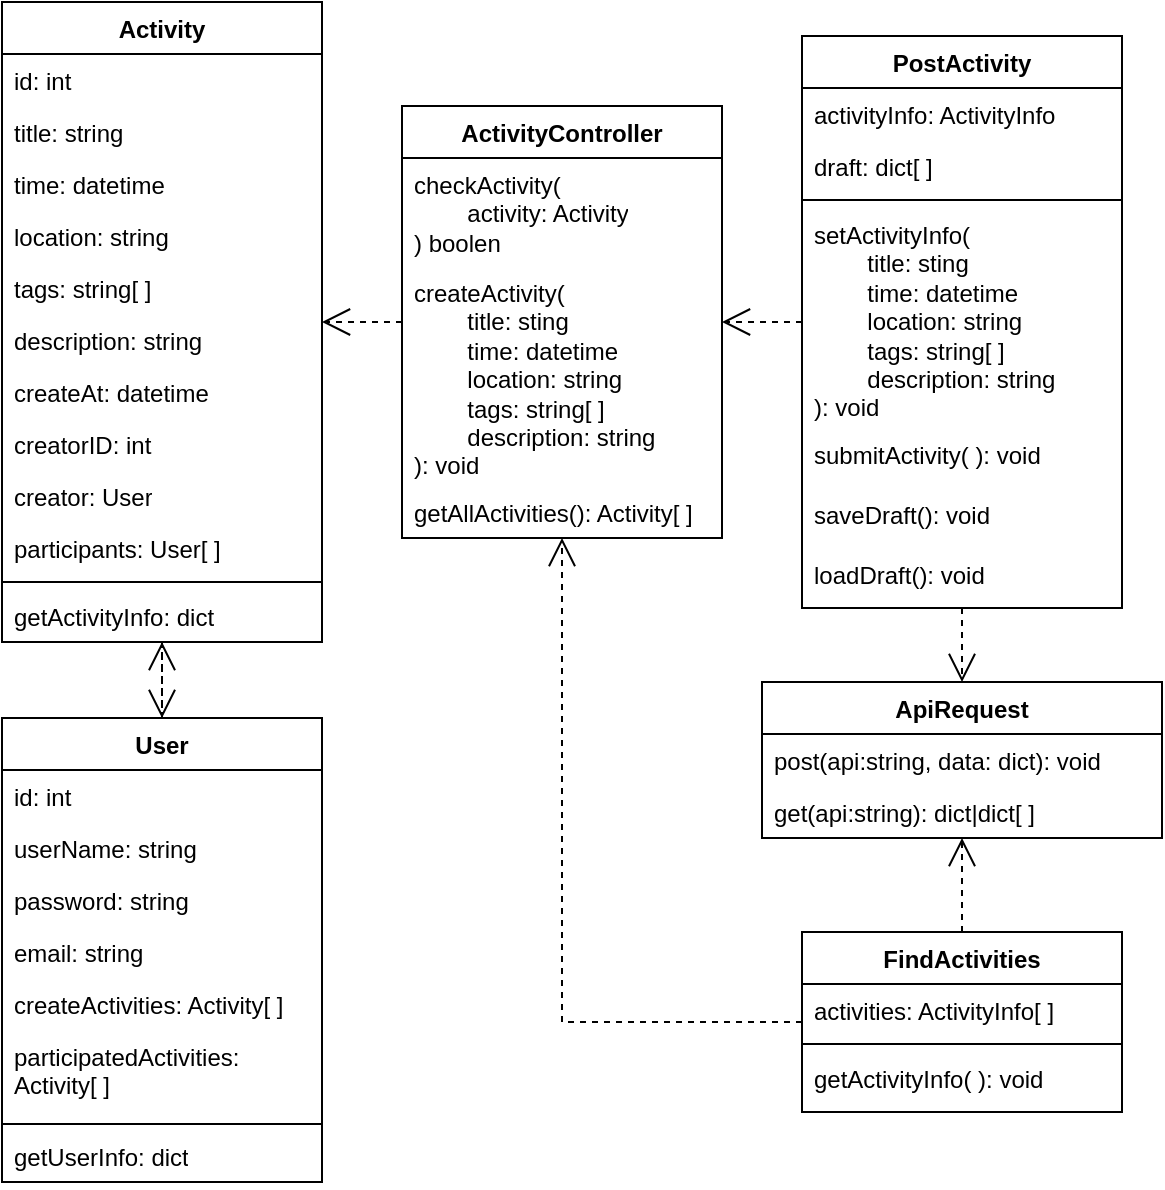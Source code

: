 <mxfile version="26.2.8">
  <diagram id="C5RBs43oDa-KdzZeNtuy" name="Page-1">
    <mxGraphModel dx="1207" dy="773" grid="1" gridSize="10" guides="1" tooltips="1" connect="1" arrows="1" fold="1" page="1" pageScale="1" pageWidth="827" pageHeight="1169" math="0" shadow="0">
      <root>
        <mxCell id="WIyWlLk6GJQsqaUBKTNV-0" />
        <mxCell id="WIyWlLk6GJQsqaUBKTNV-1" parent="WIyWlLk6GJQsqaUBKTNV-0" />
        <mxCell id="l9Jya-aFv6PUSe8ya6FH-0" value="Activity" style="swimlane;fontStyle=1;align=center;verticalAlign=top;childLayout=stackLayout;horizontal=1;startSize=26;horizontalStack=0;resizeParent=1;resizeParentMax=0;resizeLast=0;collapsible=1;marginBottom=0;whiteSpace=wrap;html=1;" parent="WIyWlLk6GJQsqaUBKTNV-1" vertex="1">
          <mxGeometry x="120" y="80" width="160" height="320" as="geometry" />
        </mxCell>
        <mxCell id="uRLzPVLPBDJGB12DqFMD-22" value="id: int" style="text;strokeColor=none;fillColor=none;align=left;verticalAlign=top;spacingLeft=4;spacingRight=4;overflow=hidden;rotatable=0;points=[[0,0.5],[1,0.5]];portConstraint=eastwest;whiteSpace=wrap;html=1;" parent="l9Jya-aFv6PUSe8ya6FH-0" vertex="1">
          <mxGeometry y="26" width="160" height="26" as="geometry" />
        </mxCell>
        <mxCell id="l9Jya-aFv6PUSe8ya6FH-8" value="title: string" style="text;strokeColor=none;fillColor=none;align=left;verticalAlign=top;spacingLeft=4;spacingRight=4;overflow=hidden;rotatable=0;points=[[0,0.5],[1,0.5]];portConstraint=eastwest;whiteSpace=wrap;html=1;" parent="l9Jya-aFv6PUSe8ya6FH-0" vertex="1">
          <mxGeometry y="52" width="160" height="26" as="geometry" />
        </mxCell>
        <mxCell id="l9Jya-aFv6PUSe8ya6FH-1" value="time: datetime" style="text;strokeColor=none;fillColor=none;align=left;verticalAlign=top;spacingLeft=4;spacingRight=4;overflow=hidden;rotatable=0;points=[[0,0.5],[1,0.5]];portConstraint=eastwest;whiteSpace=wrap;html=1;" parent="l9Jya-aFv6PUSe8ya6FH-0" vertex="1">
          <mxGeometry y="78" width="160" height="26" as="geometry" />
        </mxCell>
        <mxCell id="l9Jya-aFv6PUSe8ya6FH-9" value="location: string" style="text;strokeColor=none;fillColor=none;align=left;verticalAlign=top;spacingLeft=4;spacingRight=4;overflow=hidden;rotatable=0;points=[[0,0.5],[1,0.5]];portConstraint=eastwest;whiteSpace=wrap;html=1;" parent="l9Jya-aFv6PUSe8ya6FH-0" vertex="1">
          <mxGeometry y="104" width="160" height="26" as="geometry" />
        </mxCell>
        <mxCell id="l9Jya-aFv6PUSe8ya6FH-10" value="tags: string[ ]" style="text;strokeColor=none;fillColor=none;align=left;verticalAlign=top;spacingLeft=4;spacingRight=4;overflow=hidden;rotatable=0;points=[[0,0.5],[1,0.5]];portConstraint=eastwest;whiteSpace=wrap;html=1;" parent="l9Jya-aFv6PUSe8ya6FH-0" vertex="1">
          <mxGeometry y="130" width="160" height="26" as="geometry" />
        </mxCell>
        <mxCell id="l9Jya-aFv6PUSe8ya6FH-11" value="description: string" style="text;strokeColor=none;fillColor=none;align=left;verticalAlign=top;spacingLeft=4;spacingRight=4;overflow=hidden;rotatable=0;points=[[0,0.5],[1,0.5]];portConstraint=eastwest;whiteSpace=wrap;html=1;" parent="l9Jya-aFv6PUSe8ya6FH-0" vertex="1">
          <mxGeometry y="156" width="160" height="26" as="geometry" />
        </mxCell>
        <mxCell id="uRLzPVLPBDJGB12DqFMD-9" value="createAt: datetime" style="text;strokeColor=none;fillColor=none;align=left;verticalAlign=top;spacingLeft=4;spacingRight=4;overflow=hidden;rotatable=0;points=[[0,0.5],[1,0.5]];portConstraint=eastwest;whiteSpace=wrap;html=1;" parent="l9Jya-aFv6PUSe8ya6FH-0" vertex="1">
          <mxGeometry y="182" width="160" height="26" as="geometry" />
        </mxCell>
        <mxCell id="B1cffZUXdoedIkwG8ZlD-0" value="creatorID: int" style="text;strokeColor=none;fillColor=none;align=left;verticalAlign=top;spacingLeft=4;spacingRight=4;overflow=hidden;rotatable=0;points=[[0,0.5],[1,0.5]];portConstraint=eastwest;whiteSpace=wrap;html=1;" vertex="1" parent="l9Jya-aFv6PUSe8ya6FH-0">
          <mxGeometry y="208" width="160" height="26" as="geometry" />
        </mxCell>
        <mxCell id="l9Jya-aFv6PUSe8ya6FH-12" value="creator: User" style="text;strokeColor=none;fillColor=none;align=left;verticalAlign=top;spacingLeft=4;spacingRight=4;overflow=hidden;rotatable=0;points=[[0,0.5],[1,0.5]];portConstraint=eastwest;whiteSpace=wrap;html=1;" parent="l9Jya-aFv6PUSe8ya6FH-0" vertex="1">
          <mxGeometry y="234" width="160" height="26" as="geometry" />
        </mxCell>
        <mxCell id="l9Jya-aFv6PUSe8ya6FH-13" value="participants: User[ ]" style="text;strokeColor=none;fillColor=none;align=left;verticalAlign=top;spacingLeft=4;spacingRight=4;overflow=hidden;rotatable=0;points=[[0,0.5],[1,0.5]];portConstraint=eastwest;whiteSpace=wrap;html=1;" parent="l9Jya-aFv6PUSe8ya6FH-0" vertex="1">
          <mxGeometry y="260" width="160" height="26" as="geometry" />
        </mxCell>
        <mxCell id="B1cffZUXdoedIkwG8ZlD-13" value="" style="line;strokeWidth=1;fillColor=none;align=left;verticalAlign=middle;spacingTop=-1;spacingLeft=3;spacingRight=3;rotatable=0;labelPosition=right;points=[];portConstraint=eastwest;strokeColor=inherit;" vertex="1" parent="l9Jya-aFv6PUSe8ya6FH-0">
          <mxGeometry y="286" width="160" height="8" as="geometry" />
        </mxCell>
        <mxCell id="B1cffZUXdoedIkwG8ZlD-14" value="getActivityInfo: dict" style="text;strokeColor=none;fillColor=none;align=left;verticalAlign=top;spacingLeft=4;spacingRight=4;overflow=hidden;rotatable=0;points=[[0,0.5],[1,0.5]];portConstraint=eastwest;whiteSpace=wrap;html=1;" vertex="1" parent="l9Jya-aFv6PUSe8ya6FH-0">
          <mxGeometry y="294" width="160" height="26" as="geometry" />
        </mxCell>
        <mxCell id="l9Jya-aFv6PUSe8ya6FH-14" value="User" style="swimlane;fontStyle=1;align=center;verticalAlign=top;childLayout=stackLayout;horizontal=1;startSize=26;horizontalStack=0;resizeParent=1;resizeParentMax=0;resizeLast=0;collapsible=1;marginBottom=0;whiteSpace=wrap;html=1;" parent="WIyWlLk6GJQsqaUBKTNV-1" vertex="1">
          <mxGeometry x="120" y="438" width="160" height="232" as="geometry" />
        </mxCell>
        <mxCell id="uRLzPVLPBDJGB12DqFMD-29" value="id: int" style="text;strokeColor=none;fillColor=none;align=left;verticalAlign=top;spacingLeft=4;spacingRight=4;overflow=hidden;rotatable=0;points=[[0,0.5],[1,0.5]];portConstraint=eastwest;whiteSpace=wrap;html=1;" parent="l9Jya-aFv6PUSe8ya6FH-14" vertex="1">
          <mxGeometry y="26" width="160" height="26" as="geometry" />
        </mxCell>
        <mxCell id="l9Jya-aFv6PUSe8ya6FH-15" value="userName: string" style="text;strokeColor=none;fillColor=none;align=left;verticalAlign=top;spacingLeft=4;spacingRight=4;overflow=hidden;rotatable=0;points=[[0,0.5],[1,0.5]];portConstraint=eastwest;whiteSpace=wrap;html=1;" parent="l9Jya-aFv6PUSe8ya6FH-14" vertex="1">
          <mxGeometry y="52" width="160" height="26" as="geometry" />
        </mxCell>
        <mxCell id="l9Jya-aFv6PUSe8ya6FH-16" value="password: string" style="text;strokeColor=none;fillColor=none;align=left;verticalAlign=top;spacingLeft=4;spacingRight=4;overflow=hidden;rotatable=0;points=[[0,0.5],[1,0.5]];portConstraint=eastwest;whiteSpace=wrap;html=1;" parent="l9Jya-aFv6PUSe8ya6FH-14" vertex="1">
          <mxGeometry y="78" width="160" height="26" as="geometry" />
        </mxCell>
        <mxCell id="l9Jya-aFv6PUSe8ya6FH-17" value="email: string" style="text;strokeColor=none;fillColor=none;align=left;verticalAlign=top;spacingLeft=4;spacingRight=4;overflow=hidden;rotatable=0;points=[[0,0.5],[1,0.5]];portConstraint=eastwest;whiteSpace=wrap;html=1;" parent="l9Jya-aFv6PUSe8ya6FH-14" vertex="1">
          <mxGeometry y="104" width="160" height="26" as="geometry" />
        </mxCell>
        <mxCell id="l9Jya-aFv6PUSe8ya6FH-19" value="createActivities: Activity[ ]" style="text;strokeColor=none;fillColor=none;align=left;verticalAlign=top;spacingLeft=4;spacingRight=4;overflow=hidden;rotatable=0;points=[[0,0.5],[1,0.5]];portConstraint=eastwest;whiteSpace=wrap;html=1;" parent="l9Jya-aFv6PUSe8ya6FH-14" vertex="1">
          <mxGeometry y="130" width="160" height="26" as="geometry" />
        </mxCell>
        <mxCell id="l9Jya-aFv6PUSe8ya6FH-18" value="participatedActivities: Activity[ ]" style="text;strokeColor=none;fillColor=none;align=left;verticalAlign=top;spacingLeft=4;spacingRight=4;overflow=hidden;rotatable=0;points=[[0,0.5],[1,0.5]];portConstraint=eastwest;whiteSpace=wrap;html=1;" parent="l9Jya-aFv6PUSe8ya6FH-14" vertex="1">
          <mxGeometry y="156" width="160" height="44" as="geometry" />
        </mxCell>
        <mxCell id="B1cffZUXdoedIkwG8ZlD-15" value="" style="line;strokeWidth=1;fillColor=none;align=left;verticalAlign=middle;spacingTop=-1;spacingLeft=3;spacingRight=3;rotatable=0;labelPosition=right;points=[];portConstraint=eastwest;strokeColor=inherit;" vertex="1" parent="l9Jya-aFv6PUSe8ya6FH-14">
          <mxGeometry y="200" width="160" height="6" as="geometry" />
        </mxCell>
        <mxCell id="B1cffZUXdoedIkwG8ZlD-16" value="getUserInfo: dict" style="text;strokeColor=none;fillColor=none;align=left;verticalAlign=top;spacingLeft=4;spacingRight=4;overflow=hidden;rotatable=0;points=[[0,0.5],[1,0.5]];portConstraint=eastwest;whiteSpace=wrap;html=1;" vertex="1" parent="l9Jya-aFv6PUSe8ya6FH-14">
          <mxGeometry y="206" width="160" height="26" as="geometry" />
        </mxCell>
        <mxCell id="uRLzPVLPBDJGB12DqFMD-4" value="ActivityController" style="swimlane;fontStyle=1;align=center;verticalAlign=top;childLayout=stackLayout;horizontal=1;startSize=26;horizontalStack=0;resizeParent=1;resizeParentMax=0;resizeLast=0;collapsible=1;marginBottom=0;whiteSpace=wrap;html=1;" parent="WIyWlLk6GJQsqaUBKTNV-1" vertex="1">
          <mxGeometry x="320" y="132" width="160" height="216" as="geometry" />
        </mxCell>
        <mxCell id="B1cffZUXdoedIkwG8ZlD-46" value="checkActivity(&lt;div&gt;&lt;span style=&quot;white-space: pre;&quot;&gt;&#x9;&lt;/span&gt;activity: Activity&lt;/div&gt;&lt;div&gt;) boolen&lt;/div&gt;" style="text;strokeColor=none;fillColor=none;align=left;verticalAlign=top;spacingLeft=4;spacingRight=4;overflow=hidden;rotatable=0;points=[[0,0.5],[1,0.5]];portConstraint=eastwest;whiteSpace=wrap;html=1;" vertex="1" parent="uRLzPVLPBDJGB12DqFMD-4">
          <mxGeometry y="26" width="160" height="54" as="geometry" />
        </mxCell>
        <mxCell id="uRLzPVLPBDJGB12DqFMD-7" value="createActivity(&lt;div&gt;&lt;span style=&quot;white-space: pre;&quot;&gt;&#x9;&lt;/span&gt;title: sting&lt;br&gt;&lt;/div&gt;&lt;div&gt;&lt;span style=&quot;white-space: pre;&quot;&gt;&#x9;&lt;/span&gt;time: datetime&lt;br&gt;&lt;/div&gt;&lt;div&gt;&lt;span style=&quot;white-space: pre;&quot;&gt;&#x9;&lt;/span&gt;location: string&lt;br&gt;&lt;/div&gt;&lt;div&gt;&lt;span style=&quot;white-space: pre;&quot;&gt;&#x9;&lt;/span&gt;tags: string[ ]&lt;br&gt;&lt;/div&gt;&lt;div&gt;&lt;span style=&quot;white-space: pre;&quot;&gt;&#x9;&lt;/span&gt;description: string&lt;/div&gt;&lt;div&gt;): void&lt;/div&gt;" style="text;strokeColor=none;fillColor=none;align=left;verticalAlign=top;spacingLeft=4;spacingRight=4;overflow=hidden;rotatable=0;points=[[0,0.5],[1,0.5]];portConstraint=eastwest;whiteSpace=wrap;html=1;" parent="uRLzPVLPBDJGB12DqFMD-4" vertex="1">
          <mxGeometry y="80" width="160" height="110" as="geometry" />
        </mxCell>
        <mxCell id="uRLzPVLPBDJGB12DqFMD-8" value="getAllActivities(): Activity[ ]" style="text;strokeColor=none;fillColor=none;align=left;verticalAlign=top;spacingLeft=4;spacingRight=4;overflow=hidden;rotatable=0;points=[[0,0.5],[1,0.5]];portConstraint=eastwest;whiteSpace=wrap;html=1;" parent="uRLzPVLPBDJGB12DqFMD-4" vertex="1">
          <mxGeometry y="190" width="160" height="26" as="geometry" />
        </mxCell>
        <mxCell id="B1cffZUXdoedIkwG8ZlD-9" value="PostActivity" style="swimlane;fontStyle=1;align=center;verticalAlign=top;childLayout=stackLayout;horizontal=1;startSize=26;horizontalStack=0;resizeParent=1;resizeParentMax=0;resizeLast=0;collapsible=1;marginBottom=0;whiteSpace=wrap;html=1;" vertex="1" parent="WIyWlLk6GJQsqaUBKTNV-1">
          <mxGeometry x="520" y="97" width="160" height="286" as="geometry" />
        </mxCell>
        <mxCell id="B1cffZUXdoedIkwG8ZlD-31" value="activityInfo: ActivityInfo" style="text;strokeColor=none;fillColor=none;align=left;verticalAlign=top;spacingLeft=4;spacingRight=4;overflow=hidden;rotatable=0;points=[[0,0.5],[1,0.5]];portConstraint=eastwest;whiteSpace=wrap;html=1;" vertex="1" parent="B1cffZUXdoedIkwG8ZlD-9">
          <mxGeometry y="26" width="160" height="26" as="geometry" />
        </mxCell>
        <mxCell id="B1cffZUXdoedIkwG8ZlD-10" value="draft: dict[ ]" style="text;strokeColor=none;fillColor=none;align=left;verticalAlign=top;spacingLeft=4;spacingRight=4;overflow=hidden;rotatable=0;points=[[0,0.5],[1,0.5]];portConstraint=eastwest;whiteSpace=wrap;html=1;" vertex="1" parent="B1cffZUXdoedIkwG8ZlD-9">
          <mxGeometry y="52" width="160" height="26" as="geometry" />
        </mxCell>
        <mxCell id="B1cffZUXdoedIkwG8ZlD-11" value="" style="line;strokeWidth=1;fillColor=none;align=left;verticalAlign=middle;spacingTop=-1;spacingLeft=3;spacingRight=3;rotatable=0;labelPosition=right;points=[];portConstraint=eastwest;strokeColor=inherit;" vertex="1" parent="B1cffZUXdoedIkwG8ZlD-9">
          <mxGeometry y="78" width="160" height="8" as="geometry" />
        </mxCell>
        <mxCell id="B1cffZUXdoedIkwG8ZlD-29" value="setActivityInfo(&lt;div&gt;&lt;span style=&quot;white-space: pre;&quot;&gt;&#x9;&lt;/span&gt;title: sting&lt;br&gt;&lt;/div&gt;&lt;div&gt;&lt;span style=&quot;white-space: pre;&quot;&gt;&#x9;&lt;/span&gt;time: datetime&lt;br&gt;&lt;/div&gt;&lt;div&gt;&lt;span style=&quot;white-space: pre;&quot;&gt;&#x9;&lt;/span&gt;location: string&lt;br&gt;&lt;/div&gt;&lt;div&gt;&lt;span style=&quot;white-space: pre;&quot;&gt;&#x9;&lt;/span&gt;tags: string[ ]&lt;br&gt;&lt;/div&gt;&lt;div&gt;&lt;span style=&quot;white-space: pre;&quot;&gt;&#x9;&lt;/span&gt;description: string&lt;/div&gt;&lt;div&gt;): void&lt;/div&gt;" style="text;strokeColor=none;fillColor=none;align=left;verticalAlign=top;spacingLeft=4;spacingRight=4;overflow=hidden;rotatable=0;points=[[0,0.5],[1,0.5]];portConstraint=eastwest;whiteSpace=wrap;html=1;" vertex="1" parent="B1cffZUXdoedIkwG8ZlD-9">
          <mxGeometry y="86" width="160" height="110" as="geometry" />
        </mxCell>
        <mxCell id="B1cffZUXdoedIkwG8ZlD-24" value="submitActivity(&amp;nbsp;&lt;span style=&quot;background-color: transparent; color: light-dark(rgb(0, 0, 0), rgb(255, 255, 255));&quot;&gt;): void&lt;/span&gt;" style="text;strokeColor=none;fillColor=none;align=left;verticalAlign=top;spacingLeft=4;spacingRight=4;overflow=hidden;rotatable=0;points=[[0,0.5],[1,0.5]];portConstraint=eastwest;whiteSpace=wrap;html=1;" vertex="1" parent="B1cffZUXdoedIkwG8ZlD-9">
          <mxGeometry y="196" width="160" height="30" as="geometry" />
        </mxCell>
        <mxCell id="B1cffZUXdoedIkwG8ZlD-32" value="saveDraft(): void" style="text;strokeColor=none;fillColor=none;align=left;verticalAlign=top;spacingLeft=4;spacingRight=4;overflow=hidden;rotatable=0;points=[[0,0.5],[1,0.5]];portConstraint=eastwest;whiteSpace=wrap;html=1;" vertex="1" parent="B1cffZUXdoedIkwG8ZlD-9">
          <mxGeometry y="226" width="160" height="30" as="geometry" />
        </mxCell>
        <mxCell id="B1cffZUXdoedIkwG8ZlD-30" value="loadDraft(): void" style="text;strokeColor=none;fillColor=none;align=left;verticalAlign=top;spacingLeft=4;spacingRight=4;overflow=hidden;rotatable=0;points=[[0,0.5],[1,0.5]];portConstraint=eastwest;whiteSpace=wrap;html=1;" vertex="1" parent="B1cffZUXdoedIkwG8ZlD-9">
          <mxGeometry y="256" width="160" height="30" as="geometry" />
        </mxCell>
        <mxCell id="B1cffZUXdoedIkwG8ZlD-19" value="ApiRequest" style="swimlane;fontStyle=1;align=center;verticalAlign=top;childLayout=stackLayout;horizontal=1;startSize=26;horizontalStack=0;resizeParent=1;resizeParentMax=0;resizeLast=0;collapsible=1;marginBottom=0;whiteSpace=wrap;html=1;" vertex="1" parent="WIyWlLk6GJQsqaUBKTNV-1">
          <mxGeometry x="500" y="420" width="200" height="78" as="geometry" />
        </mxCell>
        <mxCell id="B1cffZUXdoedIkwG8ZlD-23" value="post(api:string, data: dict): void" style="text;strokeColor=none;fillColor=none;align=left;verticalAlign=top;spacingLeft=4;spacingRight=4;overflow=hidden;rotatable=0;points=[[0,0.5],[1,0.5]];portConstraint=eastwest;whiteSpace=wrap;html=1;" vertex="1" parent="B1cffZUXdoedIkwG8ZlD-19">
          <mxGeometry y="26" width="200" height="26" as="geometry" />
        </mxCell>
        <mxCell id="B1cffZUXdoedIkwG8ZlD-22" value="get(api:string): dict|dict[ ]" style="text;strokeColor=none;fillColor=none;align=left;verticalAlign=top;spacingLeft=4;spacingRight=4;overflow=hidden;rotatable=0;points=[[0,0.5],[1,0.5]];portConstraint=eastwest;whiteSpace=wrap;html=1;" vertex="1" parent="B1cffZUXdoedIkwG8ZlD-19">
          <mxGeometry y="52" width="200" height="26" as="geometry" />
        </mxCell>
        <mxCell id="B1cffZUXdoedIkwG8ZlD-25" value="FindActivities" style="swimlane;fontStyle=1;align=center;verticalAlign=top;childLayout=stackLayout;horizontal=1;startSize=26;horizontalStack=0;resizeParent=1;resizeParentMax=0;resizeLast=0;collapsible=1;marginBottom=0;whiteSpace=wrap;html=1;" vertex="1" parent="WIyWlLk6GJQsqaUBKTNV-1">
          <mxGeometry x="520" y="545" width="160" height="90" as="geometry" />
        </mxCell>
        <mxCell id="B1cffZUXdoedIkwG8ZlD-26" value="activities: ActivityInfo[ ]" style="text;strokeColor=none;fillColor=none;align=left;verticalAlign=top;spacingLeft=4;spacingRight=4;overflow=hidden;rotatable=0;points=[[0,0.5],[1,0.5]];portConstraint=eastwest;whiteSpace=wrap;html=1;" vertex="1" parent="B1cffZUXdoedIkwG8ZlD-25">
          <mxGeometry y="26" width="160" height="26" as="geometry" />
        </mxCell>
        <mxCell id="B1cffZUXdoedIkwG8ZlD-27" value="" style="line;strokeWidth=1;fillColor=none;align=left;verticalAlign=middle;spacingTop=-1;spacingLeft=3;spacingRight=3;rotatable=0;labelPosition=right;points=[];portConstraint=eastwest;strokeColor=inherit;" vertex="1" parent="B1cffZUXdoedIkwG8ZlD-25">
          <mxGeometry y="52" width="160" height="8" as="geometry" />
        </mxCell>
        <mxCell id="B1cffZUXdoedIkwG8ZlD-33" value="getActivityInfo(&amp;nbsp;&lt;span style=&quot;background-color: transparent; color: light-dark(rgb(0, 0, 0), rgb(255, 255, 255));&quot;&gt;): void&lt;/span&gt;" style="text;strokeColor=none;fillColor=none;align=left;verticalAlign=top;spacingLeft=4;spacingRight=4;overflow=hidden;rotatable=0;points=[[0,0.5],[1,0.5]];portConstraint=eastwest;whiteSpace=wrap;html=1;" vertex="1" parent="B1cffZUXdoedIkwG8ZlD-25">
          <mxGeometry y="60" width="160" height="30" as="geometry" />
        </mxCell>
        <mxCell id="B1cffZUXdoedIkwG8ZlD-48" value="" style="endArrow=open;endSize=12;dashed=1;html=1;rounded=0;" edge="1" parent="WIyWlLk6GJQsqaUBKTNV-1" source="l9Jya-aFv6PUSe8ya6FH-0" target="l9Jya-aFv6PUSe8ya6FH-14">
          <mxGeometry width="160" relative="1" as="geometry">
            <mxPoint x="50" y="420" as="sourcePoint" />
            <mxPoint x="210" y="420" as="targetPoint" />
          </mxGeometry>
        </mxCell>
        <mxCell id="B1cffZUXdoedIkwG8ZlD-49" value="" style="endArrow=open;endSize=12;dashed=1;html=1;rounded=0;" edge="1" parent="WIyWlLk6GJQsqaUBKTNV-1" source="uRLzPVLPBDJGB12DqFMD-4" target="l9Jya-aFv6PUSe8ya6FH-0">
          <mxGeometry width="160" relative="1" as="geometry">
            <mxPoint x="210" y="410" as="sourcePoint" />
            <mxPoint x="210" y="448" as="targetPoint" />
            <Array as="points" />
          </mxGeometry>
        </mxCell>
        <mxCell id="B1cffZUXdoedIkwG8ZlD-51" value="" style="endArrow=open;endSize=12;dashed=1;html=1;rounded=0;" edge="1" parent="WIyWlLk6GJQsqaUBKTNV-1" source="l9Jya-aFv6PUSe8ya6FH-14" target="l9Jya-aFv6PUSe8ya6FH-0">
          <mxGeometry width="160" relative="1" as="geometry">
            <mxPoint x="210" y="410" as="sourcePoint" />
            <mxPoint x="210" y="448" as="targetPoint" />
            <Array as="points" />
          </mxGeometry>
        </mxCell>
        <mxCell id="B1cffZUXdoedIkwG8ZlD-52" value="" style="endArrow=open;endSize=12;dashed=1;html=1;rounded=0;" edge="1" parent="WIyWlLk6GJQsqaUBKTNV-1" source="B1cffZUXdoedIkwG8ZlD-9" target="uRLzPVLPBDJGB12DqFMD-4">
          <mxGeometry width="160" relative="1" as="geometry">
            <mxPoint x="220" y="420" as="sourcePoint" />
            <mxPoint x="220" y="458" as="targetPoint" />
            <Array as="points" />
          </mxGeometry>
        </mxCell>
        <mxCell id="B1cffZUXdoedIkwG8ZlD-53" value="" style="endArrow=open;endSize=12;dashed=1;html=1;rounded=0;" edge="1" parent="WIyWlLk6GJQsqaUBKTNV-1" source="B1cffZUXdoedIkwG8ZlD-25" target="uRLzPVLPBDJGB12DqFMD-4">
          <mxGeometry width="160" relative="1" as="geometry">
            <mxPoint x="530" y="250" as="sourcePoint" />
            <mxPoint x="490" y="250" as="targetPoint" />
            <Array as="points">
              <mxPoint x="400" y="590" />
            </Array>
          </mxGeometry>
        </mxCell>
        <mxCell id="B1cffZUXdoedIkwG8ZlD-54" value="" style="endArrow=open;endSize=12;dashed=1;html=1;rounded=0;" edge="1" parent="WIyWlLk6GJQsqaUBKTNV-1" source="B1cffZUXdoedIkwG8ZlD-9" target="B1cffZUXdoedIkwG8ZlD-19">
          <mxGeometry width="160" relative="1" as="geometry">
            <mxPoint x="530" y="250" as="sourcePoint" />
            <mxPoint x="490" y="250" as="targetPoint" />
            <Array as="points" />
          </mxGeometry>
        </mxCell>
        <mxCell id="B1cffZUXdoedIkwG8ZlD-55" value="" style="endArrow=open;endSize=12;dashed=1;html=1;rounded=0;" edge="1" parent="WIyWlLk6GJQsqaUBKTNV-1" source="B1cffZUXdoedIkwG8ZlD-25" target="B1cffZUXdoedIkwG8ZlD-19">
          <mxGeometry width="160" relative="1" as="geometry">
            <mxPoint x="540" y="260" as="sourcePoint" />
            <mxPoint x="500" y="260" as="targetPoint" />
            <Array as="points" />
          </mxGeometry>
        </mxCell>
      </root>
    </mxGraphModel>
  </diagram>
</mxfile>
